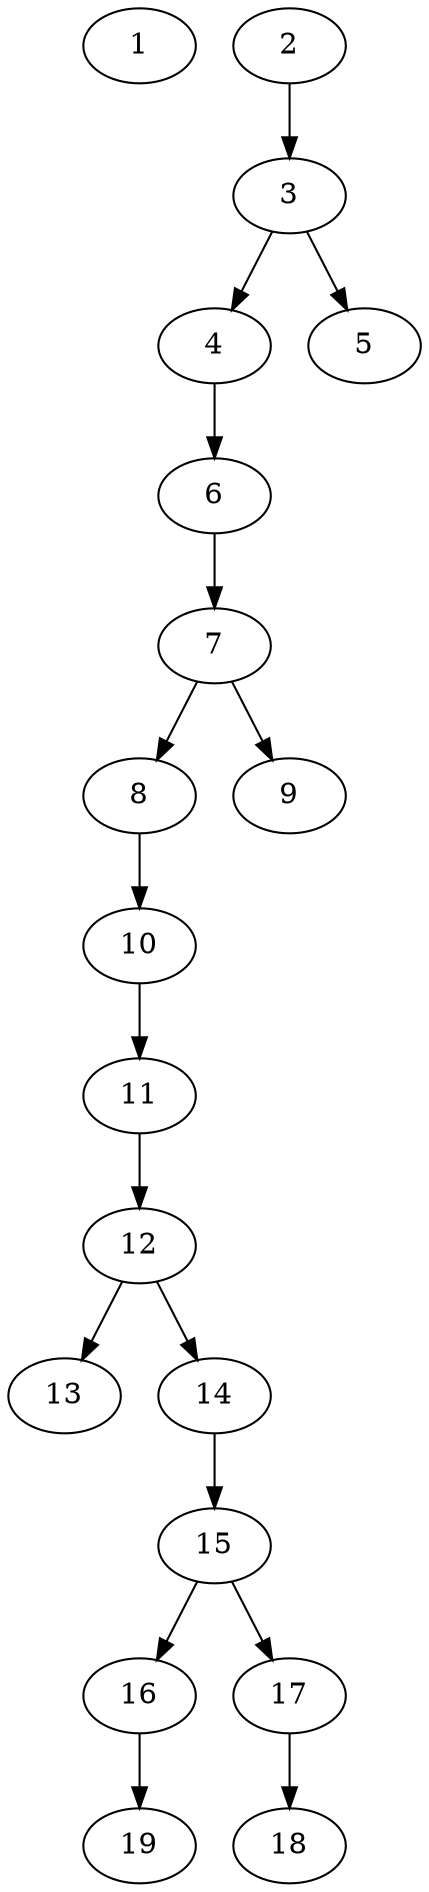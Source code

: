 // DAG (tier=1-easy, mode=data, n=19, ccr=0.334, fat=0.365, density=0.273, regular=0.614, jump=0.049, mindata=1048576, maxdata=8388608)
// DAG automatically generated by daggen at Sun Aug 24 16:33:33 2025
// /home/ermia/Project/Environments/daggen/bin/daggen --dot --ccr 0.334 --fat 0.365 --regular 0.614 --density 0.273 --jump 0.049 --mindata 1048576 --maxdata 8388608 -n 19 
digraph G {
  1 [size="495181010045212033024", alpha="0.04", expect_size="247590505022606016512"]
  2 [size="1373208814670520", alpha="0.14", expect_size="686604407335260"]
  2 -> 3 [size ="118468653350912"]
  3 [size="803560975753344000", alpha="0.19", expect_size="401780487876672000"]
  3 -> 4 [size ="337823639011328"]
  3 -> 5 [size ="337823639011328"]
  4 [size="8156843835071616", alpha="0.02", expect_size="4078421917535808"]
  4 -> 6 [size ="142460718153728"]
  5 [size="183064663385178112000", alpha="0.01", expect_size="91532331692589056000"]
  6 [size="318909886373824561152", alpha="0.10", expect_size="159454943186912280576"]
  6 -> 7 [size ="373423784067072"]
  7 [size="24595456638058496000", alpha="0.16", expect_size="12297728319029248000"]
  7 -> 8 [size ="67659156684800"]
  7 -> 9 [size ="67659156684800"]
  8 [size="248051187178252832", alpha="0.06", expect_size="124025593589126416"]
  8 -> 10 [size ="115710747475968"]
  9 [size="691705802884496", alpha="0.08", expect_size="345852901442248"]
  10 [size="311370176738954838016", alpha="0.10", expect_size="155685088369477419008"]
  10 -> 11 [size ="367514655653888"]
  11 [size="404121040613015552000", alpha="0.06", expect_size="202060520306507776000"]
  11 -> 12 [size ="437284713267200"]
  12 [size="6632188036349094", alpha="0.03", expect_size="3316094018174547"]
  12 -> 13 [size ="191345624875008"]
  12 -> 14 [size ="191345624875008"]
  13 [size="135591408771700621312", alpha="0.07", expect_size="67795704385850310656"]
  14 [size="4043880414392032", alpha="0.13", expect_size="2021940207196016"]
  14 -> 15 [size ="125895188676608"]
  15 [size="277012758981513314304", alpha="0.02", expect_size="138506379490756657152"]
  15 -> 16 [size ="339956358709248"]
  15 -> 17 [size ="339956358709248"]
  16 [size="2370415217017338", alpha="0.09", expect_size="1185207608508669"]
  16 -> 19 [size ="132345256476672"]
  17 [size="27529818287258560", alpha="0.13", expect_size="13764909143629280"]
  17 -> 18 [size ="462842989903872"]
  18 [size="4607342512759587", alpha="0.17", expect_size="2303671256379793"]
  19 [size="539898410368542592", alpha="0.03", expect_size="269949205184271296"]
}